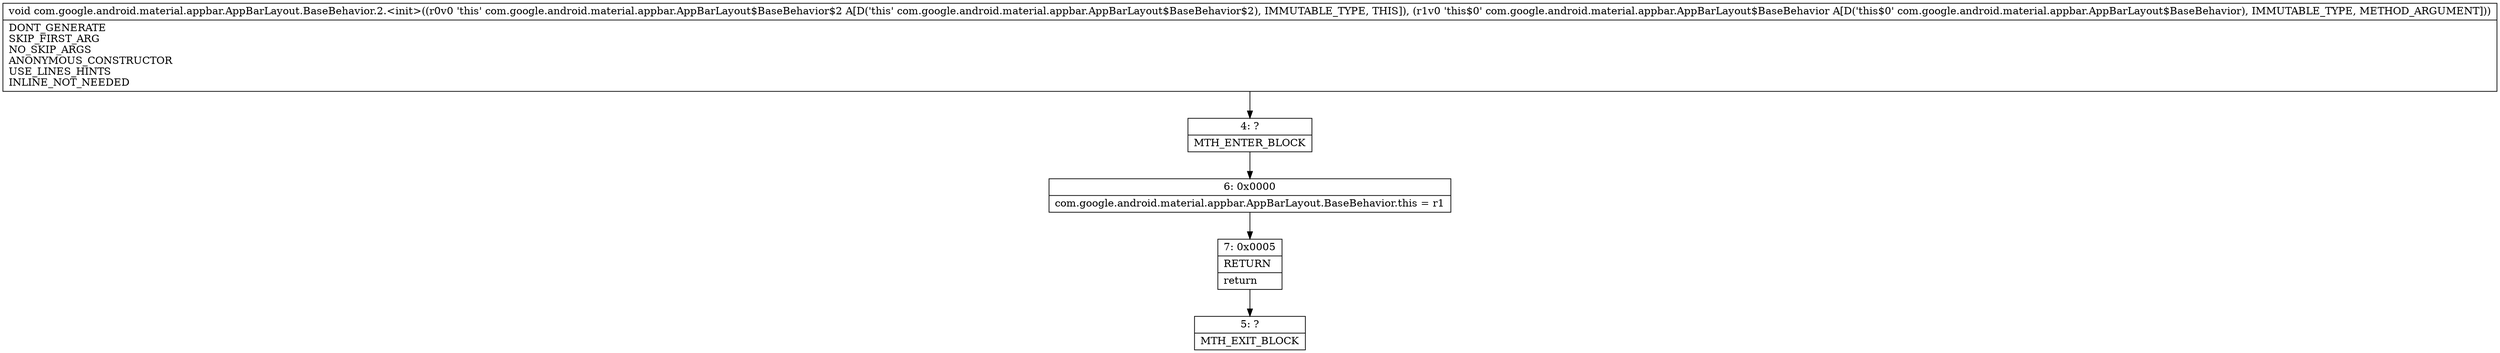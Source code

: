 digraph "CFG forcom.google.android.material.appbar.AppBarLayout.BaseBehavior.2.\<init\>(Lcom\/google\/android\/material\/appbar\/AppBarLayout$BaseBehavior;)V" {
Node_4 [shape=record,label="{4\:\ ?|MTH_ENTER_BLOCK\l}"];
Node_6 [shape=record,label="{6\:\ 0x0000|com.google.android.material.appbar.AppBarLayout.BaseBehavior.this = r1\l}"];
Node_7 [shape=record,label="{7\:\ 0x0005|RETURN\l|return\l}"];
Node_5 [shape=record,label="{5\:\ ?|MTH_EXIT_BLOCK\l}"];
MethodNode[shape=record,label="{void com.google.android.material.appbar.AppBarLayout.BaseBehavior.2.\<init\>((r0v0 'this' com.google.android.material.appbar.AppBarLayout$BaseBehavior$2 A[D('this' com.google.android.material.appbar.AppBarLayout$BaseBehavior$2), IMMUTABLE_TYPE, THIS]), (r1v0 'this$0' com.google.android.material.appbar.AppBarLayout$BaseBehavior A[D('this$0' com.google.android.material.appbar.AppBarLayout$BaseBehavior), IMMUTABLE_TYPE, METHOD_ARGUMENT]))  | DONT_GENERATE\lSKIP_FIRST_ARG\lNO_SKIP_ARGS\lANONYMOUS_CONSTRUCTOR\lUSE_LINES_HINTS\lINLINE_NOT_NEEDED\l}"];
MethodNode -> Node_4;Node_4 -> Node_6;
Node_6 -> Node_7;
Node_7 -> Node_5;
}

